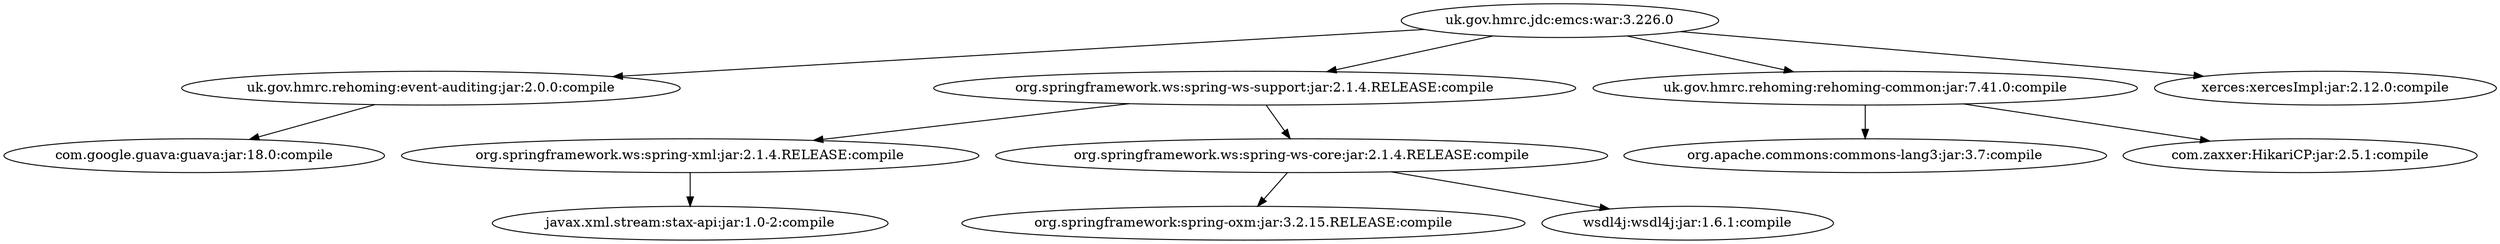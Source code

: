 digraph "uk.gov.hmrc.jdc:emcs:war:3.226.0" {
	"uk.gov.hmrc.jdc:emcs:war:3.226.0" -> "uk.gov.hmrc.rehoming:event-auditing:jar:2.0.0:compile" ;
	"uk.gov.hmrc.jdc:emcs:war:3.226.0" -> "org.springframework.ws:spring-ws-support:jar:2.1.4.RELEASE:compile" ;
	"uk.gov.hmrc.jdc:emcs:war:3.226.0" -> "uk.gov.hmrc.rehoming:rehoming-common:jar:7.41.0:compile" ;
	"uk.gov.hmrc.jdc:emcs:war:3.226.0" -> "xerces:xercesImpl:jar:2.12.0:compile" ;
	"uk.gov.hmrc.rehoming:event-auditing:jar:2.0.0:compile" -> "com.google.guava:guava:jar:18.0:compile" ;
	"org.springframework.ws:spring-ws-support:jar:2.1.4.RELEASE:compile" -> "org.springframework.ws:spring-xml:jar:2.1.4.RELEASE:compile" ;
	"org.springframework.ws:spring-ws-support:jar:2.1.4.RELEASE:compile" -> "org.springframework.ws:spring-ws-core:jar:2.1.4.RELEASE:compile" ;
	"org.springframework.ws:spring-xml:jar:2.1.4.RELEASE:compile" -> "javax.xml.stream:stax-api:jar:1.0-2:compile" ;
	"org.springframework.ws:spring-ws-core:jar:2.1.4.RELEASE:compile" -> "org.springframework:spring-oxm:jar:3.2.15.RELEASE:compile" ;
	"org.springframework.ws:spring-ws-core:jar:2.1.4.RELEASE:compile" -> "wsdl4j:wsdl4j:jar:1.6.1:compile" ;
	"uk.gov.hmrc.rehoming:rehoming-common:jar:7.41.0:compile" -> "org.apache.commons:commons-lang3:jar:3.7:compile" ;
	"uk.gov.hmrc.rehoming:rehoming-common:jar:7.41.0:compile" -> "com.zaxxer:HikariCP:jar:2.5.1:compile" ;
 }